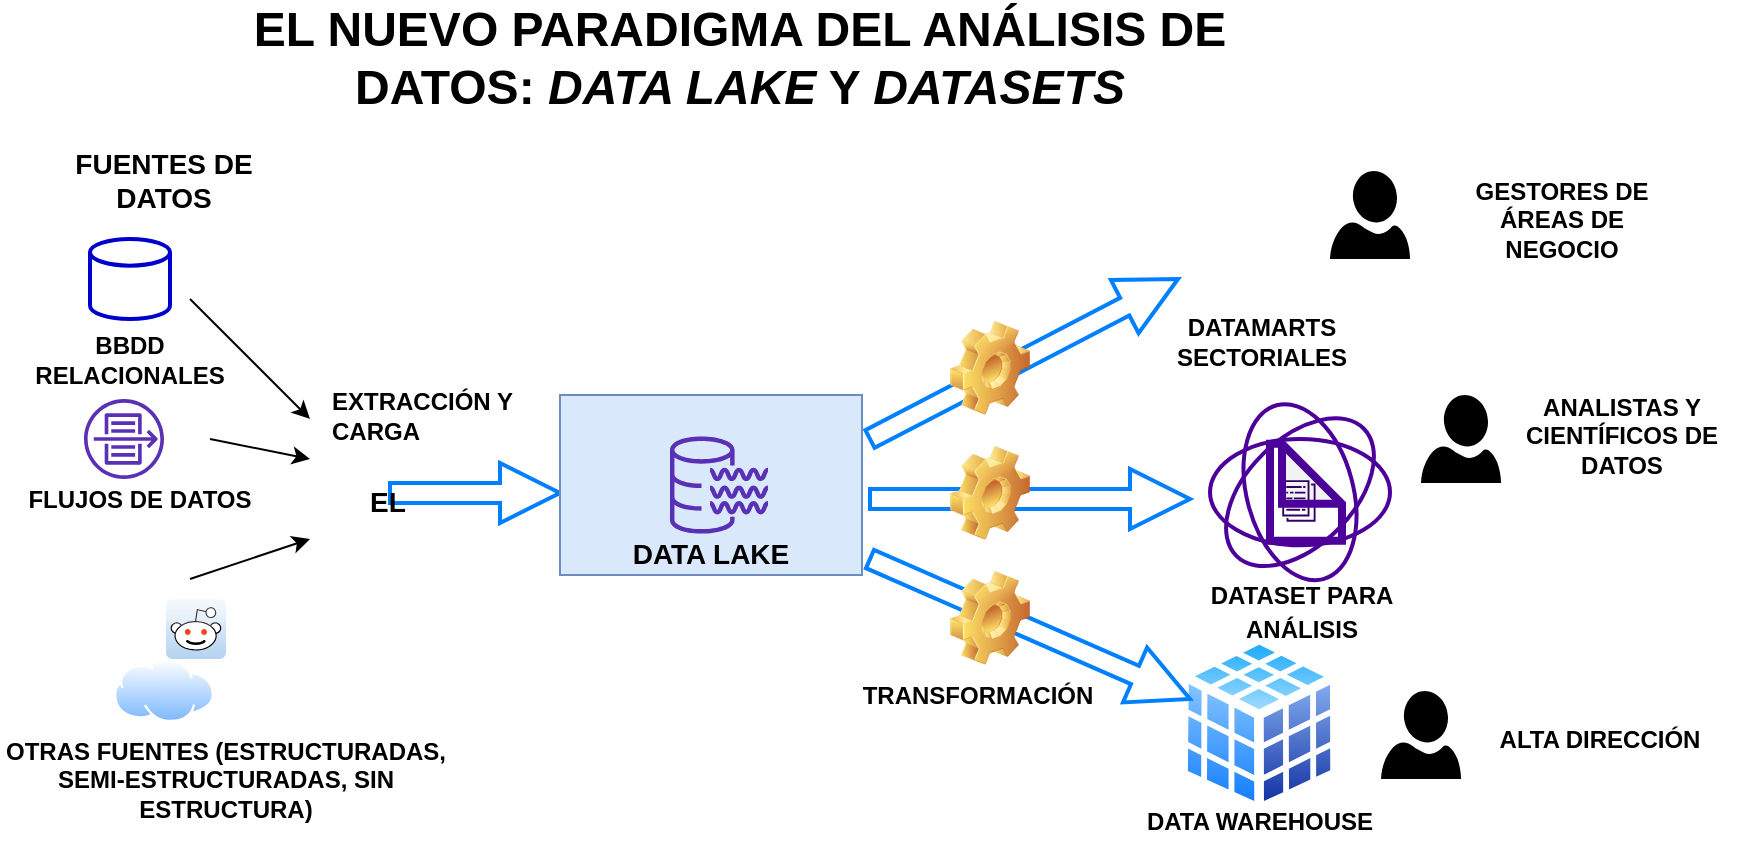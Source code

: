 <mxfile version="12.6.2" type="github"><diagram id="gXVJwv-4Ci32ZzdQIILx" name="Page-1"><mxGraphModel dx="806" dy="695" grid="1" gridSize="10" guides="1" tooltips="1" connect="1" arrows="1" fold="1" page="1" pageScale="1" pageWidth="1169" pageHeight="827" math="0" shadow="0"><root><mxCell id="0"/><mxCell id="1" parent="0"/><mxCell id="Qoe-SQ4cBOux36FsEiMv-2" value="" style="aspect=fixed;perimeter=ellipsePerimeter;html=1;align=center;shadow=0;dashed=0;spacingTop=3;image;image=img/lib/active_directory/database_cube.svg;" parent="1" vertex="1"><mxGeometry x="619" y="368" width="81" height="90" as="geometry"/></mxCell><mxCell id="Qoe-SQ4cBOux36FsEiMv-59" value="TRANSFORMACIÓN" style="text;html=1;strokeColor=none;fillColor=none;align=center;verticalAlign=middle;whiteSpace=wrap;rounded=0;fontStyle=1" parent="1" vertex="1"><mxGeometry x="499" y="388.5" width="40" height="20" as="geometry"/></mxCell><mxCell id="Qoe-SQ4cBOux36FsEiMv-76" value="" style="strokeWidth=2;html=1;shape=mxgraph.flowchart.database;whiteSpace=wrap;fillColor=none;fontSize=14;strokeColor=#0000CC;" parent="1" vertex="1"><mxGeometry x="75" y="170.5" width="40" height="40" as="geometry"/></mxCell><mxCell id="Qoe-SQ4cBOux36FsEiMv-84" style="edgeStyle=orthogonalEdgeStyle;shape=arrow;rounded=0;orthogonalLoop=1;jettySize=auto;html=1;strokeColor=#007FFF;strokeWidth=2;entryX=0;entryY=0.544;entryDx=0;entryDy=0;entryPerimeter=0;" parent="1" target="uYBuKJH8LULpsdce8Bg5-3" edge="1"><mxGeometry relative="1" as="geometry"><mxPoint x="225" y="297.5" as="sourcePoint"/><Array as="points"><mxPoint x="225" y="110.5"/><mxPoint x="295" y="110.5"/><mxPoint x="295" y="290.5"/><mxPoint x="305" y="290.5"/></Array></mxGeometry></mxCell><mxCell id="Qoe-SQ4cBOux36FsEiMv-92" value="" style="group;rotation=0;" parent="1" vertex="1" connectable="0"><mxGeometry x="194" y="258.5" width="110" height="78" as="geometry"/></mxCell><mxCell id="Qoe-SQ4cBOux36FsEiMv-93" value="" style="shape=image;html=1;verticalAlign=top;verticalLabelPosition=bottom;labelBackgroundColor=#ffffff;imageAspect=0;aspect=fixed;image=https://cdn4.iconfinder.com/data/icons/LUMINIGHT/business/png/128/filter_data.png;fillColor=#CC0000;rotation=-91;strokeColor=#00CC00;" parent="Qoe-SQ4cBOux36FsEiMv-92" vertex="1"><mxGeometry width="78" height="78" as="geometry"/></mxCell><mxCell id="Qoe-SQ4cBOux36FsEiMv-94" value="&lt;font style=&quot;font-size: 14px&quot;&gt;&lt;b&gt;EL&lt;/b&gt;&lt;/font&gt;" style="text;html=1;strokeColor=none;fillColor=none;align=center;verticalAlign=middle;whiteSpace=wrap;rounded=0;rotation=0;" parent="Qoe-SQ4cBOux36FsEiMv-92" vertex="1"><mxGeometry x="10" y="33" width="40" height="20" as="geometry"/></mxCell><mxCell id="Qoe-SQ4cBOux36FsEiMv-88" value="" style="group;rotation=20;" parent="Qoe-SQ4cBOux36FsEiMv-92" vertex="1" connectable="0"><mxGeometry y="-39" width="110" height="78" as="geometry"/></mxCell><mxCell id="Qoe-SQ4cBOux36FsEiMv-102" value="&lt;div&gt;EXTRACCIÓN Y CARGA&lt;br&gt;&lt;/div&gt;" style="text;html=1;strokeColor=none;fillColor=none;align=left;verticalAlign=middle;whiteSpace=wrap;rounded=0;fontStyle=1" parent="Qoe-SQ4cBOux36FsEiMv-88" vertex="1"><mxGeometry y="29" width="120" height="20" as="geometry"/></mxCell><mxCell id="Qoe-SQ4cBOux36FsEiMv-97" value="FLUJOS DE DATOS" style="text;html=1;strokeColor=none;fillColor=none;align=center;verticalAlign=middle;whiteSpace=wrap;rounded=0;fontStyle=1" parent="1" vertex="1"><mxGeometry x="40" y="290.5" width="120" height="20" as="geometry"/></mxCell><mxCell id="Qoe-SQ4cBOux36FsEiMv-107" value="" style="shape=image;html=1;verticalAlign=top;verticalLabelPosition=bottom;labelBackgroundColor=#ffffff;imageAspect=0;aspect=fixed;image=https://cdn3.iconfinder.com/data/icons/linecons-free-vector-icons-pack/32/data-128.png;strokeColor=#4C0099;strokeWidth=4;fillColor=none;align=left;" parent="1" vertex="1"><mxGeometry x="619" y="160.5" width="40" height="40" as="geometry"/></mxCell><mxCell id="Qoe-SQ4cBOux36FsEiMv-112" value="ALTA DIRECCIÓN" style="text;html=1;strokeColor=none;fillColor=none;align=center;verticalAlign=middle;whiteSpace=wrap;rounded=0;fontStyle=1" parent="1" vertex="1"><mxGeometry x="770" y="410.5" width="120" height="20" as="geometry"/></mxCell><mxCell id="Qoe-SQ4cBOux36FsEiMv-113" style="edgeStyle=orthogonalEdgeStyle;rounded=0;orthogonalLoop=1;jettySize=auto;html=1;entryX=0;entryY=0.75;entryDx=0;entryDy=0;strokeWidth=2;shape=arrow;strokeColor=#007FFF;" parent="1" target="Qoe-SQ4cBOux36FsEiMv-107" edge="1"><mxGeometry relative="1" as="geometry"><mxPoint x="465" y="270.5" as="sourcePoint"/><mxPoint x="379" y="75.5" as="targetPoint"/></mxGeometry></mxCell><mxCell id="Qoe-SQ4cBOux36FsEiMv-114" style="edgeStyle=orthogonalEdgeStyle;rounded=0;orthogonalLoop=1;jettySize=auto;html=1;strokeWidth=2;shape=arrow;strokeColor=#007FFF;" parent="1" edge="1"><mxGeometry relative="1" as="geometry"><mxPoint x="465" y="300.5" as="sourcePoint"/><mxPoint x="625" y="300.5" as="targetPoint"/></mxGeometry></mxCell><mxCell id="Qoe-SQ4cBOux36FsEiMv-115" style="edgeStyle=orthogonalEdgeStyle;rounded=0;orthogonalLoop=1;jettySize=auto;html=1;strokeWidth=2;shape=arrow;strokeColor=#007FFF;" parent="1" edge="1"><mxGeometry relative="1" as="geometry"><mxPoint x="465" y="330.5" as="sourcePoint"/><mxPoint x="625" y="400.5" as="targetPoint"/></mxGeometry></mxCell><mxCell id="Qoe-SQ4cBOux36FsEiMv-119" value="EL NUEVO PARADIGMA DEL ANÁLISIS DE DATOS: &lt;i&gt;DATA LAKE&lt;/i&gt; Y &lt;i&gt;DATASETS&lt;/i&gt;" style="text;html=1;strokeColor=none;fillColor=none;align=center;verticalAlign=middle;whiteSpace=wrap;rounded=0;fontColor=#000000;fontSize=24;fontStyle=1" parent="1" vertex="1"><mxGeometry x="145" y="70" width="510" height="20" as="geometry"/></mxCell><mxCell id="uYBuKJH8LULpsdce8Bg5-5" value="" style="shape=image;html=1;verticalAlign=top;verticalLabelPosition=bottom;labelBackgroundColor=#ffffff;imageAspect=0;aspect=fixed;image=https://cdn4.iconfinder.com/data/icons/the-weather-is-nice-today/64/weather_42-128.png" parent="1" vertex="1"><mxGeometry x="95" y="323.5" width="28" height="28" as="geometry"/></mxCell><mxCell id="uYBuKJH8LULpsdce8Bg5-6" value="" style="aspect=fixed;perimeter=ellipsePerimeter;html=1;align=center;shadow=0;dashed=0;spacingTop=3;image;image=img/lib/active_directory/internet_cloud.svg;" parent="1" vertex="1"><mxGeometry x="87" y="380.5" width="50" height="31.5" as="geometry"/></mxCell><mxCell id="uYBuKJH8LULpsdce8Bg5-7" value="" style="dashed=0;outlineConnect=0;html=1;align=center;labelPosition=center;verticalLabelPosition=bottom;verticalAlign=top;shape=mxgraph.webicons.reddit;fillColor=#F3F8FC;gradientColor=#B4D2F0" parent="1" vertex="1"><mxGeometry x="113" y="350.5" width="30" height="30" as="geometry"/></mxCell><mxCell id="uYBuKJH8LULpsdce8Bg5-8" value="" style="shape=image;html=1;verticalAlign=top;verticalLabelPosition=bottom;labelBackgroundColor=#ffffff;imageAspect=0;aspect=fixed;image=https://cdn4.iconfinder.com/data/icons/flat-brand-logo-2/512/twitter-128.png" parent="1" vertex="1"><mxGeometry x="57" y="375.5" width="30" height="30" as="geometry"/></mxCell><mxCell id="uYBuKJH8LULpsdce8Bg5-9" value="" style="outlineConnect=0;fontColor=#232F3E;gradientColor=none;fillColor=#5A30B5;strokeColor=none;dashed=0;verticalLabelPosition=bottom;verticalAlign=top;align=center;html=1;fontSize=12;fontStyle=0;aspect=fixed;pointerEvents=1;shape=mxgraph.aws4.flow_logs;" parent="1" vertex="1"><mxGeometry x="72" y="250.5" width="40" height="40" as="geometry"/></mxCell><mxCell id="uYBuKJH8LULpsdce8Bg5-10" value="" style="shape=image;html=1;verticalAlign=top;verticalLabelPosition=bottom;labelBackgroundColor=#ffffff;imageAspect=0;aspect=fixed;image=https://cdn2.iconfinder.com/data/icons/social-media-square-4/1024/square-4-128.png" parent="1" vertex="1"><mxGeometry x="60" y="336.5" width="30" height="30" as="geometry"/></mxCell><mxCell id="uYBuKJH8LULpsdce8Bg5-12" value="" style="group" parent="1" vertex="1" connectable="0"><mxGeometry x="310" y="248.5" width="151" height="150" as="geometry"/></mxCell><mxCell id="uYBuKJH8LULpsdce8Bg5-3" value="&lt;div&gt;&lt;font style=&quot;font-size: 14px&quot;&gt;&lt;b&gt;&lt;br&gt;&lt;/b&gt;&lt;/font&gt;&lt;/div&gt;&lt;div&gt;&lt;font style=&quot;font-size: 14px&quot;&gt;&lt;b&gt;&lt;br&gt;&lt;/b&gt;&lt;/font&gt;&lt;/div&gt;&lt;div&gt;&lt;font style=&quot;font-size: 14px&quot;&gt;&lt;b&gt;&lt;br&gt;&lt;/b&gt;&lt;/font&gt;&lt;/div&gt;&lt;div&gt;&lt;font style=&quot;font-size: 14px&quot;&gt;&lt;b&gt;&lt;br&gt;&lt;/b&gt;&lt;/font&gt;&lt;/div&gt;&lt;div&gt;&lt;font style=&quot;font-size: 14px&quot;&gt;&lt;b&gt;DATA LAKE&lt;/b&gt;&lt;/font&gt;&lt;/div&gt;" style="rounded=0;whiteSpace=wrap;html=1;fillColor=#dae8fc;strokeColor=#6c8ebf;" parent="uYBuKJH8LULpsdce8Bg5-12" vertex="1"><mxGeometry width="151" height="90" as="geometry"/></mxCell><mxCell id="uYBuKJH8LULpsdce8Bg5-4" value="" style="outlineConnect=0;fontColor=#232F3E;gradientColor=none;fillColor=#5A30B5;strokeColor=none;dashed=0;verticalLabelPosition=bottom;verticalAlign=top;align=center;html=1;fontSize=12;fontStyle=0;aspect=fixed;pointerEvents=1;shape=mxgraph.aws4.data_lake_resource_icon;" parent="uYBuKJH8LULpsdce8Bg5-12" vertex="1"><mxGeometry x="55" y="20.5" width="49" height="49" as="geometry"/></mxCell><mxCell id="uYBuKJH8LULpsdce8Bg5-17" value="FUENTES DE DATOS" style="text;html=1;strokeColor=none;fillColor=none;align=center;verticalAlign=middle;whiteSpace=wrap;rounded=0;fontStyle=1;fontSize=14;" parent="1" vertex="1"><mxGeometry x="52" y="130.5" width="120" height="20" as="geometry"/></mxCell><mxCell id="uYBuKJH8LULpsdce8Bg5-18" value="BBDD RELACIONALES" style="text;html=1;strokeColor=none;fillColor=none;align=center;verticalAlign=middle;whiteSpace=wrap;rounded=0;fontStyle=1" parent="1" vertex="1"><mxGeometry x="35" y="220.5" width="120" height="20" as="geometry"/></mxCell><mxCell id="uYBuKJH8LULpsdce8Bg5-19" value="OTRAS FUENTES (ESTRUCTURADAS, SEMI-ESTRUCTURADAS, SIN ESTRUCTURA)" style="text;html=1;strokeColor=none;fillColor=none;align=center;verticalAlign=middle;whiteSpace=wrap;rounded=0;fontStyle=1" parent="1" vertex="1"><mxGeometry x="30" y="430.5" width="226" height="20" as="geometry"/></mxCell><mxCell id="uYBuKJH8LULpsdce8Bg5-20" value="" style="endArrow=classic;html=1;fontSize=14;" parent="1" edge="1"><mxGeometry width="50" height="50" relative="1" as="geometry"><mxPoint x="125" y="340.5" as="sourcePoint"/><mxPoint x="185" y="320.5" as="targetPoint"/></mxGeometry></mxCell><mxCell id="uYBuKJH8LULpsdce8Bg5-21" value="" style="endArrow=classic;html=1;fontSize=14;" parent="1" edge="1"><mxGeometry width="50" height="50" relative="1" as="geometry"><mxPoint x="135" y="270.5" as="sourcePoint"/><mxPoint x="185" y="280.5" as="targetPoint"/></mxGeometry></mxCell><mxCell id="uYBuKJH8LULpsdce8Bg5-22" value="" style="endArrow=classic;html=1;fontSize=14;" parent="1" edge="1"><mxGeometry width="50" height="50" relative="1" as="geometry"><mxPoint x="125" y="200.5" as="sourcePoint"/><mxPoint x="185" y="260.5" as="targetPoint"/></mxGeometry></mxCell><mxCell id="uYBuKJH8LULpsdce8Bg5-27" value="" style="shape=image;html=1;verticalLabelPosition=bottom;labelBackgroundColor=#ffffff;verticalAlign=top;imageAspect=0;image=img/clipart/Gear_128x128.png;strokeColor=#FF0000;strokeWidth=2;fillColor=#0000CC;fontSize=18;fontColor=#000000;" parent="1" vertex="1"><mxGeometry x="505" y="211.5" width="40" height="47" as="geometry"/></mxCell><mxCell id="uYBuKJH8LULpsdce8Bg5-28" value="" style="shape=image;html=1;verticalLabelPosition=bottom;labelBackgroundColor=#ffffff;verticalAlign=top;imageAspect=0;image=img/clipart/Gear_128x128.png;strokeColor=#FF0000;strokeWidth=2;fillColor=#0000CC;fontSize=18;fontColor=#000000;" parent="1" vertex="1"><mxGeometry x="505" y="274" width="40" height="47" as="geometry"/></mxCell><mxCell id="uYBuKJH8LULpsdce8Bg5-29" value="" style="shape=image;html=1;verticalLabelPosition=bottom;labelBackgroundColor=#ffffff;verticalAlign=top;imageAspect=0;image=img/clipart/Gear_128x128.png;strokeColor=#FF0000;strokeWidth=2;fillColor=#0000CC;fontSize=18;fontColor=#000000;" parent="1" vertex="1"><mxGeometry x="505" y="336.5" width="40" height="47" as="geometry"/></mxCell><mxCell id="uYBuKJH8LULpsdce8Bg5-30" value="&lt;font style=&quot;font-size: 12px&quot;&gt;DATA WAREHOUSE&lt;/font&gt;" style="text;html=1;strokeColor=none;fillColor=none;align=center;verticalAlign=middle;whiteSpace=wrap;rounded=0;fontStyle=1;fontSize=14;" parent="1" vertex="1"><mxGeometry x="599.5" y="450.5" width="120" height="20" as="geometry"/></mxCell><mxCell id="uYBuKJH8LULpsdce8Bg5-40" value="" style="group" parent="1" vertex="1" connectable="0"><mxGeometry x="635" y="270.5" width="90" height="60" as="geometry"/></mxCell><mxCell id="uYBuKJH8LULpsdce8Bg5-31" value="" style="group;fontSize=14;" parent="uYBuKJH8LULpsdce8Bg5-40" vertex="1" connectable="0"><mxGeometry width="90" height="60" as="geometry"/></mxCell><mxCell id="uYBuKJH8LULpsdce8Bg5-32" value="" style="group" parent="uYBuKJH8LULpsdce8Bg5-31" vertex="1" connectable="0"><mxGeometry width="90" height="60" as="geometry"/></mxCell><mxCell id="uYBuKJH8LULpsdce8Bg5-33" value="" style="ellipse;whiteSpace=wrap;html=1;fillColor=none;strokeWidth=2;strokeColor=#4C0099;" parent="uYBuKJH8LULpsdce8Bg5-32" vertex="1"><mxGeometry width="90" height="53.165" as="geometry"/></mxCell><mxCell id="uYBuKJH8LULpsdce8Bg5-34" value="" style="ellipse;whiteSpace=wrap;html=1;rotation=-45;fillColor=none;strokeWidth=2;strokeColor=#4C0099;" parent="uYBuKJH8LULpsdce8Bg5-32" vertex="1"><mxGeometry width="90" height="53.165" as="geometry"/></mxCell><mxCell id="uYBuKJH8LULpsdce8Bg5-35" value="" style="ellipse;whiteSpace=wrap;html=1;fillColor=none;rotation=-105;strokeWidth=2;strokeColor=#4C0099;" parent="uYBuKJH8LULpsdce8Bg5-32" vertex="1"><mxGeometry width="90" height="53.165" as="geometry"/></mxCell><mxCell id="uYBuKJH8LULpsdce8Bg5-36" value="" style="group" parent="uYBuKJH8LULpsdce8Bg5-32" vertex="1" connectable="0"><mxGeometry x="30.0" y="2.424" width="36" height="48.485" as="geometry"/></mxCell><mxCell id="uYBuKJH8LULpsdce8Bg5-37" value="" style="outlineConnect=0;fontColor=#232F3E;gradientColor=none;fillColor=#330066;strokeColor=none;dashed=0;verticalLabelPosition=bottom;verticalAlign=top;align=center;html=1;fontSize=12;fontStyle=0;aspect=fixed;pointerEvents=1;shape=mxgraph.aws4.data_set;" parent="uYBuKJH8LULpsdce8Bg5-36" vertex="1"><mxGeometry x="6.0" y="18.182" width="16.909" height="20.727" as="geometry"/></mxCell><mxCell id="uYBuKJH8LULpsdce8Bg5-38" value="" style="shape=note;whiteSpace=wrap;html=1;backgroundOutline=1;darkOpacity=0.05;strokeColor=#4C0099;strokeWidth=4;fillColor=none;" parent="uYBuKJH8LULpsdce8Bg5-36" vertex="1"><mxGeometry width="36" height="48.485" as="geometry"/></mxCell><mxCell id="uYBuKJH8LULpsdce8Bg5-42" value="&lt;font style=&quot;font-size: 12px&quot;&gt;DATASET PARA ANÁLISIS&lt;/font&gt;" style="text;html=1;strokeColor=none;fillColor=none;align=center;verticalAlign=middle;whiteSpace=wrap;rounded=0;fontStyle=1;fontSize=14;" parent="1" vertex="1"><mxGeometry x="620.5" y="345.5" width="120" height="20" as="geometry"/></mxCell><mxCell id="uYBuKJH8LULpsdce8Bg5-44" value="" style="verticalLabelPosition=bottom;html=1;verticalAlign=top;align=center;strokeColor=none;fillColor=#000000;shape=mxgraph.azure.user;fontSize=47;fontColor=#000000;" parent="1" vertex="1"><mxGeometry x="695" y="136.5" width="40" height="44" as="geometry"/></mxCell><mxCell id="uYBuKJH8LULpsdce8Bg5-45" value="" style="verticalLabelPosition=bottom;html=1;verticalAlign=top;align=center;strokeColor=none;fillColor=#000000;shape=mxgraph.azure.user;fontSize=47;fontColor=#000000;" parent="1" vertex="1"><mxGeometry x="720.5" y="396.5" width="40" height="44" as="geometry"/></mxCell><mxCell id="uYBuKJH8LULpsdce8Bg5-46" value="" style="verticalLabelPosition=bottom;html=1;verticalAlign=top;align=center;strokeColor=none;fillColor=#000000;shape=mxgraph.azure.user;fontSize=47;fontColor=#000000;" parent="1" vertex="1"><mxGeometry x="740.5" y="248.5" width="40" height="44" as="geometry"/></mxCell><mxCell id="uYBuKJH8LULpsdce8Bg5-47" value="&lt;div&gt;DATAMARTS&lt;/div&gt;&lt;div&gt;SECTORIALES&lt;br&gt;&lt;/div&gt;" style="text;html=1;strokeColor=none;fillColor=none;align=center;verticalAlign=middle;whiteSpace=wrap;rounded=0;fontStyle=1" parent="1" vertex="1"><mxGeometry x="600.5" y="211.5" width="120" height="20" as="geometry"/></mxCell><mxCell id="uYBuKJH8LULpsdce8Bg5-48" value="&lt;div&gt;GESTORES DE&lt;/div&gt;&lt;div&gt;ÁREAS DE NEGOCIO&lt;br&gt;&lt;/div&gt;" style="text;html=1;strokeColor=none;fillColor=none;align=center;verticalAlign=middle;whiteSpace=wrap;rounded=0;fontStyle=1" parent="1" vertex="1"><mxGeometry x="750.5" y="150.5" width="120" height="20" as="geometry"/></mxCell><mxCell id="uYBuKJH8LULpsdce8Bg5-49" value="&lt;div&gt;ANALISTAS Y&lt;/div&gt;&lt;div&gt;CIENTÍFICOS DE DATOS&lt;br&gt;&lt;/div&gt;" style="text;html=1;strokeColor=none;fillColor=none;align=center;verticalAlign=middle;whiteSpace=wrap;rounded=0;fontStyle=1" parent="1" vertex="1"><mxGeometry x="780.5" y="258.5" width="120" height="20" as="geometry"/></mxCell></root></mxGraphModel></diagram></mxfile>